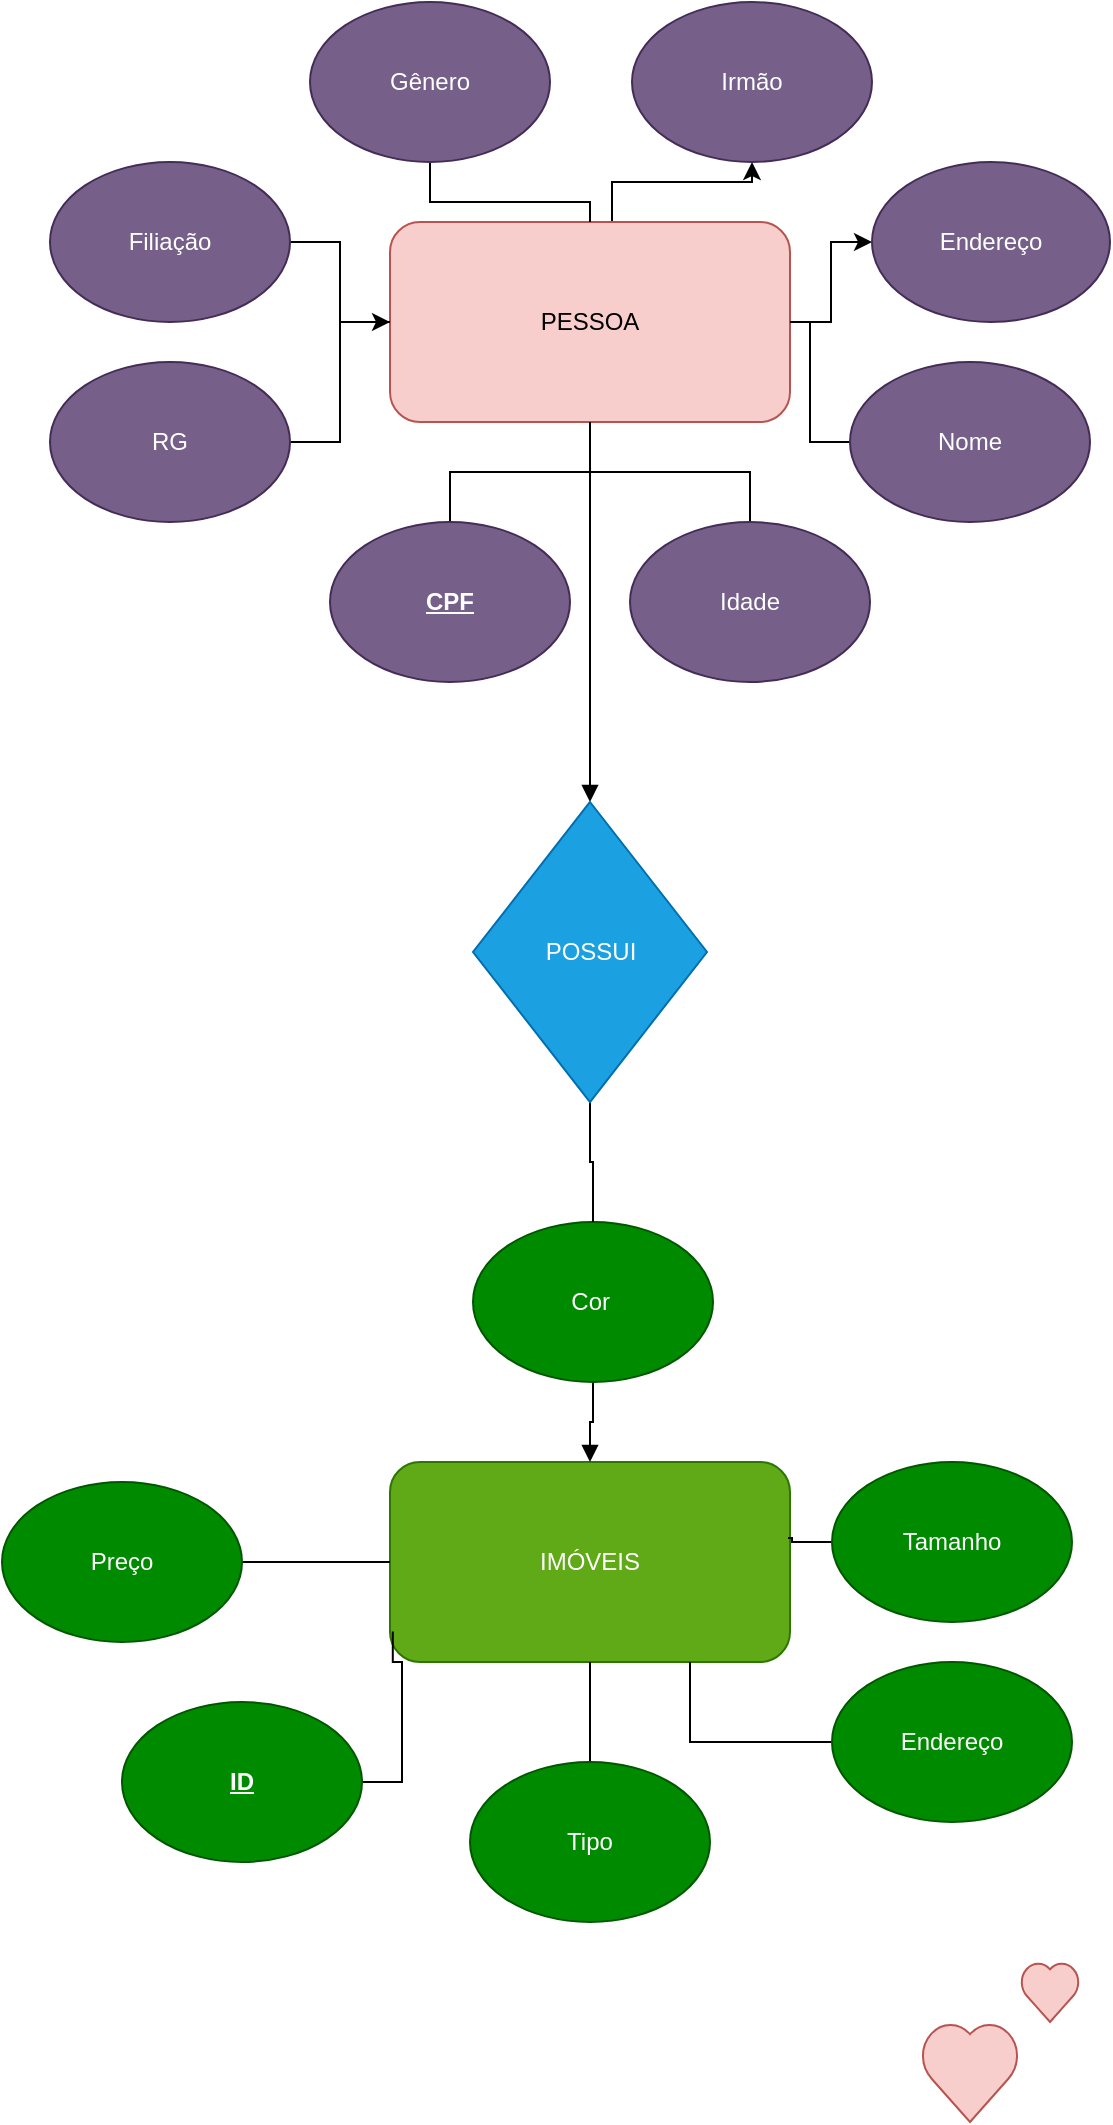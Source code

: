 <mxfile version="20.3.3" type="google"><diagram id="gibOL9VvpllzTC029ZC5" name="Página-1"><mxGraphModel grid="1" page="1" gridSize="10" guides="1" tooltips="1" connect="1" arrows="1" fold="1" pageScale="1" pageWidth="827" pageHeight="1169" math="0" shadow="0"><root><mxCell id="0"/><mxCell id="1" parent="0"/><mxCell id="38aQ6QqZVPIBQlUxdJ2p-21" style="edgeStyle=orthogonalEdgeStyle;rounded=0;orthogonalLoop=1;jettySize=auto;html=1;" edge="1" parent="1" source="38aQ6QqZVPIBQlUxdJ2p-1" target="38aQ6QqZVPIBQlUxdJ2p-9"><mxGeometry relative="1" as="geometry"><mxPoint x="485" y="150" as="targetPoint"/><Array as="points"><mxPoint x="415" y="140"/><mxPoint x="485" y="140"/></Array></mxGeometry></mxCell><mxCell id="38aQ6QqZVPIBQlUxdJ2p-23" style="edgeStyle=orthogonalEdgeStyle;rounded=0;orthogonalLoop=1;jettySize=auto;html=1;endArrow=classic;endFill=1;" edge="1" parent="1" source="38aQ6QqZVPIBQlUxdJ2p-1" target="38aQ6QqZVPIBQlUxdJ2p-7"><mxGeometry relative="1" as="geometry"/></mxCell><mxCell id="38aQ6QqZVPIBQlUxdJ2p-39" style="edgeStyle=orthogonalEdgeStyle;rounded=0;orthogonalLoop=1;jettySize=auto;html=1;endArrow=block;endFill=1;" edge="1" parent="1" source="38aQ6QqZVPIBQlUxdJ2p-1" target="38aQ6QqZVPIBQlUxdJ2p-38"><mxGeometry relative="1" as="geometry"/></mxCell><mxCell id="38aQ6QqZVPIBQlUxdJ2p-1" value="PESSOA" style="rounded=1;whiteSpace=wrap;html=1;fillColor=#f8cecc;strokeColor=#b85450;" vertex="1" parent="1"><mxGeometry x="304" y="160" width="200" height="100" as="geometry"/></mxCell><mxCell id="38aQ6QqZVPIBQlUxdJ2p-17" style="edgeStyle=orthogonalEdgeStyle;rounded=0;orthogonalLoop=1;jettySize=auto;html=1;endArrow=none;endFill=0;" edge="1" parent="1" source="38aQ6QqZVPIBQlUxdJ2p-2" target="38aQ6QqZVPIBQlUxdJ2p-1"><mxGeometry relative="1" as="geometry"/></mxCell><mxCell id="38aQ6QqZVPIBQlUxdJ2p-2" value="Idade&lt;br&gt;" style="ellipse;whiteSpace=wrap;html=1;fillColor=#76608a;fontColor=#ffffff;strokeColor=#432D57;" vertex="1" parent="1"><mxGeometry x="424" y="310" width="120" height="80" as="geometry"/></mxCell><mxCell id="38aQ6QqZVPIBQlUxdJ2p-16" style="edgeStyle=orthogonalEdgeStyle;rounded=0;orthogonalLoop=1;jettySize=auto;html=1;endArrow=none;endFill=0;" edge="1" parent="1" source="38aQ6QqZVPIBQlUxdJ2p-3" target="38aQ6QqZVPIBQlUxdJ2p-1"><mxGeometry relative="1" as="geometry"/></mxCell><mxCell id="38aQ6QqZVPIBQlUxdJ2p-3" value="&lt;u&gt;&lt;b&gt;CPF&lt;/b&gt;&lt;/u&gt;" style="ellipse;whiteSpace=wrap;html=1;fillColor=#76608a;fontColor=#ffffff;strokeColor=#432D57;" vertex="1" parent="1"><mxGeometry x="274" y="310" width="120" height="80" as="geometry"/></mxCell><mxCell id="38aQ6QqZVPIBQlUxdJ2p-18" style="edgeStyle=orthogonalEdgeStyle;rounded=0;orthogonalLoop=1;jettySize=auto;html=1;exitX=1;exitY=0.5;exitDx=0;exitDy=0;entryX=0;entryY=0.5;entryDx=0;entryDy=0;endArrow=none;endFill=0;" edge="1" parent="1" source="38aQ6QqZVPIBQlUxdJ2p-4" target="38aQ6QqZVPIBQlUxdJ2p-1"><mxGeometry relative="1" as="geometry"/></mxCell><mxCell id="38aQ6QqZVPIBQlUxdJ2p-4" value="RG&lt;br&gt;" style="ellipse;whiteSpace=wrap;html=1;fillColor=#76608a;fontColor=#ffffff;strokeColor=#432D57;" vertex="1" parent="1"><mxGeometry x="134" y="230" width="120" height="80" as="geometry"/></mxCell><mxCell id="38aQ6QqZVPIBQlUxdJ2p-15" style="edgeStyle=orthogonalEdgeStyle;rounded=0;orthogonalLoop=1;jettySize=auto;html=1;entryX=1;entryY=0.5;entryDx=0;entryDy=0;endArrow=none;endFill=0;" edge="1" parent="1" source="38aQ6QqZVPIBQlUxdJ2p-5" target="38aQ6QqZVPIBQlUxdJ2p-1"><mxGeometry relative="1" as="geometry"/></mxCell><mxCell id="38aQ6QqZVPIBQlUxdJ2p-5" value="Nome" style="ellipse;whiteSpace=wrap;html=1;fillColor=#76608a;fontColor=#ffffff;strokeColor=#432D57;" vertex="1" parent="1"><mxGeometry x="534" y="230" width="120" height="80" as="geometry"/></mxCell><mxCell id="38aQ6QqZVPIBQlUxdJ2p-19" style="edgeStyle=orthogonalEdgeStyle;rounded=0;orthogonalLoop=1;jettySize=auto;html=1;entryX=0;entryY=0.5;entryDx=0;entryDy=0;endArrow=classic;endFill=1;" edge="1" parent="1" source="38aQ6QqZVPIBQlUxdJ2p-6" target="38aQ6QqZVPIBQlUxdJ2p-1"><mxGeometry relative="1" as="geometry"><Array as="points"><mxPoint x="279" y="170"/><mxPoint x="279" y="210"/></Array></mxGeometry></mxCell><mxCell id="38aQ6QqZVPIBQlUxdJ2p-6" value="Filiação" style="ellipse;whiteSpace=wrap;html=1;fillColor=#76608a;fontColor=#ffffff;strokeColor=#432D57;" vertex="1" parent="1"><mxGeometry x="134" y="130" width="120" height="80" as="geometry"/></mxCell><mxCell id="38aQ6QqZVPIBQlUxdJ2p-7" value="Endereço" style="ellipse;whiteSpace=wrap;html=1;fillColor=#76608a;fontColor=#ffffff;strokeColor=#432D57;" vertex="1" parent="1"><mxGeometry x="545" y="130" width="119" height="80" as="geometry"/></mxCell><mxCell id="38aQ6QqZVPIBQlUxdJ2p-12" style="edgeStyle=orthogonalEdgeStyle;rounded=0;orthogonalLoop=1;jettySize=auto;html=1;exitX=0.5;exitY=1;exitDx=0;exitDy=0;endArrow=none;endFill=0;" edge="1" parent="1" source="38aQ6QqZVPIBQlUxdJ2p-8" target="38aQ6QqZVPIBQlUxdJ2p-1"><mxGeometry relative="1" as="geometry"/></mxCell><mxCell id="38aQ6QqZVPIBQlUxdJ2p-8" value="Gênero" style="ellipse;whiteSpace=wrap;html=1;fillColor=#76608a;fontColor=#ffffff;strokeColor=#432D57;" vertex="1" parent="1"><mxGeometry x="264" y="50" width="120" height="80" as="geometry"/></mxCell><mxCell id="38aQ6QqZVPIBQlUxdJ2p-9" value="Irmão" style="ellipse;whiteSpace=wrap;html=1;fillColor=#76608a;fontColor=#ffffff;strokeColor=#432D57;" vertex="1" parent="1"><mxGeometry x="425" y="50" width="120" height="80" as="geometry"/></mxCell><mxCell id="38aQ6QqZVPIBQlUxdJ2p-25" value="IMÓVEIS" style="rounded=1;whiteSpace=wrap;html=1;fillColor=#60a917;strokeColor=#2D7600;fontColor=#ffffff;" vertex="1" parent="1"><mxGeometry x="304" y="780" width="200" height="100" as="geometry"/></mxCell><mxCell id="38aQ6QqZVPIBQlUxdJ2p-36" style="edgeStyle=orthogonalEdgeStyle;rounded=0;orthogonalLoop=1;jettySize=auto;html=1;endArrow=block;endFill=1;" edge="1" parent="1" source="38aQ6QqZVPIBQlUxdJ2p-26" target="38aQ6QqZVPIBQlUxdJ2p-25"><mxGeometry relative="1" as="geometry"/></mxCell><mxCell id="38aQ6QqZVPIBQlUxdJ2p-26" value="Cor&amp;nbsp;&lt;br&gt;" style="ellipse;whiteSpace=wrap;html=1;fillColor=#008a00;fontColor=#ffffff;strokeColor=#005700;" vertex="1" parent="1"><mxGeometry x="345.5" y="660" width="120" height="80" as="geometry"/></mxCell><mxCell id="38aQ6QqZVPIBQlUxdJ2p-35" style="edgeStyle=orthogonalEdgeStyle;rounded=0;orthogonalLoop=1;jettySize=auto;html=1;entryX=0.995;entryY=0.38;entryDx=0;entryDy=0;entryPerimeter=0;endArrow=none;endFill=0;" edge="1" parent="1" source="38aQ6QqZVPIBQlUxdJ2p-27" target="38aQ6QqZVPIBQlUxdJ2p-25"><mxGeometry relative="1" as="geometry"/></mxCell><mxCell id="38aQ6QqZVPIBQlUxdJ2p-27" value="Tamanho" style="ellipse;whiteSpace=wrap;html=1;fillColor=#008a00;fontColor=#ffffff;strokeColor=#005700;" vertex="1" parent="1"><mxGeometry x="525" y="780" width="120" height="80" as="geometry"/></mxCell><mxCell id="38aQ6QqZVPIBQlUxdJ2p-34" style="edgeStyle=orthogonalEdgeStyle;rounded=0;orthogonalLoop=1;jettySize=auto;html=1;endArrow=none;endFill=0;" edge="1" parent="1" source="38aQ6QqZVPIBQlUxdJ2p-28" target="38aQ6QqZVPIBQlUxdJ2p-25"><mxGeometry relative="1" as="geometry"/></mxCell><mxCell id="38aQ6QqZVPIBQlUxdJ2p-28" value="Tipo" style="ellipse;whiteSpace=wrap;html=1;fillColor=#008a00;fontColor=#ffffff;strokeColor=#005700;" vertex="1" parent="1"><mxGeometry x="344" y="930" width="120" height="80" as="geometry"/></mxCell><mxCell id="38aQ6QqZVPIBQlUxdJ2p-33" style="edgeStyle=orthogonalEdgeStyle;rounded=0;orthogonalLoop=1;jettySize=auto;html=1;endArrow=none;endFill=0;" edge="1" parent="1" source="38aQ6QqZVPIBQlUxdJ2p-29" target="38aQ6QqZVPIBQlUxdJ2p-25"><mxGeometry relative="1" as="geometry"/></mxCell><mxCell id="38aQ6QqZVPIBQlUxdJ2p-29" value="Preço" style="ellipse;whiteSpace=wrap;html=1;fillColor=#008a00;fontColor=#ffffff;strokeColor=#005700;" vertex="1" parent="1"><mxGeometry x="110" y="790" width="120" height="80" as="geometry"/></mxCell><mxCell id="38aQ6QqZVPIBQlUxdJ2p-31" style="edgeStyle=orthogonalEdgeStyle;rounded=0;orthogonalLoop=1;jettySize=auto;html=1;entryX=0.75;entryY=1;entryDx=0;entryDy=0;endArrow=none;endFill=0;" edge="1" parent="1" source="38aQ6QqZVPIBQlUxdJ2p-30" target="38aQ6QqZVPIBQlUxdJ2p-25"><mxGeometry relative="1" as="geometry"/></mxCell><mxCell id="38aQ6QqZVPIBQlUxdJ2p-30" value="Endereço" style="ellipse;whiteSpace=wrap;html=1;fillColor=#008a00;fontColor=#ffffff;strokeColor=#005700;" vertex="1" parent="1"><mxGeometry x="525" y="880" width="120" height="80" as="geometry"/></mxCell><mxCell id="38aQ6QqZVPIBQlUxdJ2p-40" style="edgeStyle=orthogonalEdgeStyle;rounded=0;orthogonalLoop=1;jettySize=auto;html=1;endArrow=none;endFill=0;" edge="1" parent="1" source="38aQ6QqZVPIBQlUxdJ2p-38" target="38aQ6QqZVPIBQlUxdJ2p-26"><mxGeometry relative="1" as="geometry"/></mxCell><mxCell id="38aQ6QqZVPIBQlUxdJ2p-38" value="POSSUI" style="rhombus;whiteSpace=wrap;html=1;fillColor=#1ba1e2;fontColor=#ffffff;strokeColor=#006EAF;" vertex="1" parent="1"><mxGeometry x="345.5" y="450" width="117" height="150" as="geometry"/></mxCell><mxCell id="38aQ6QqZVPIBQlUxdJ2p-42" style="edgeStyle=orthogonalEdgeStyle;rounded=0;orthogonalLoop=1;jettySize=auto;html=1;entryX=0.007;entryY=0.847;entryDx=0;entryDy=0;entryPerimeter=0;endArrow=none;endFill=0;" edge="1" parent="1" source="38aQ6QqZVPIBQlUxdJ2p-41" target="38aQ6QqZVPIBQlUxdJ2p-25"><mxGeometry relative="1" as="geometry"><Array as="points"><mxPoint x="310" y="940"/><mxPoint x="310" y="880"/><mxPoint x="305" y="880"/></Array></mxGeometry></mxCell><mxCell id="38aQ6QqZVPIBQlUxdJ2p-41" value="&lt;u&gt;&lt;b&gt;ID&lt;/b&gt;&lt;/u&gt;" style="ellipse;whiteSpace=wrap;html=1;fillColor=#008a00;fontColor=#ffffff;strokeColor=#005700;" vertex="1" parent="1"><mxGeometry x="170" y="900" width="120" height="80" as="geometry"/></mxCell><mxCell id="38aQ6QqZVPIBQlUxdJ2p-44" value="" style="verticalLabelPosition=bottom;verticalAlign=top;html=1;shape=mxgraph.basic.heart;fillColor=#f8cecc;strokeColor=#b85450;" vertex="1" parent="1"><mxGeometry x="569" y="1060" width="50" height="50" as="geometry"/></mxCell><mxCell id="38aQ6QqZVPIBQlUxdJ2p-45" value="" style="verticalLabelPosition=bottom;verticalAlign=top;html=1;shape=mxgraph.basic.heart;fillColor=#f8cecc;strokeColor=#b85450;" vertex="1" parent="1"><mxGeometry x="619" y="1030" width="30" height="30" as="geometry"/></mxCell></root></mxGraphModel></diagram></mxfile>